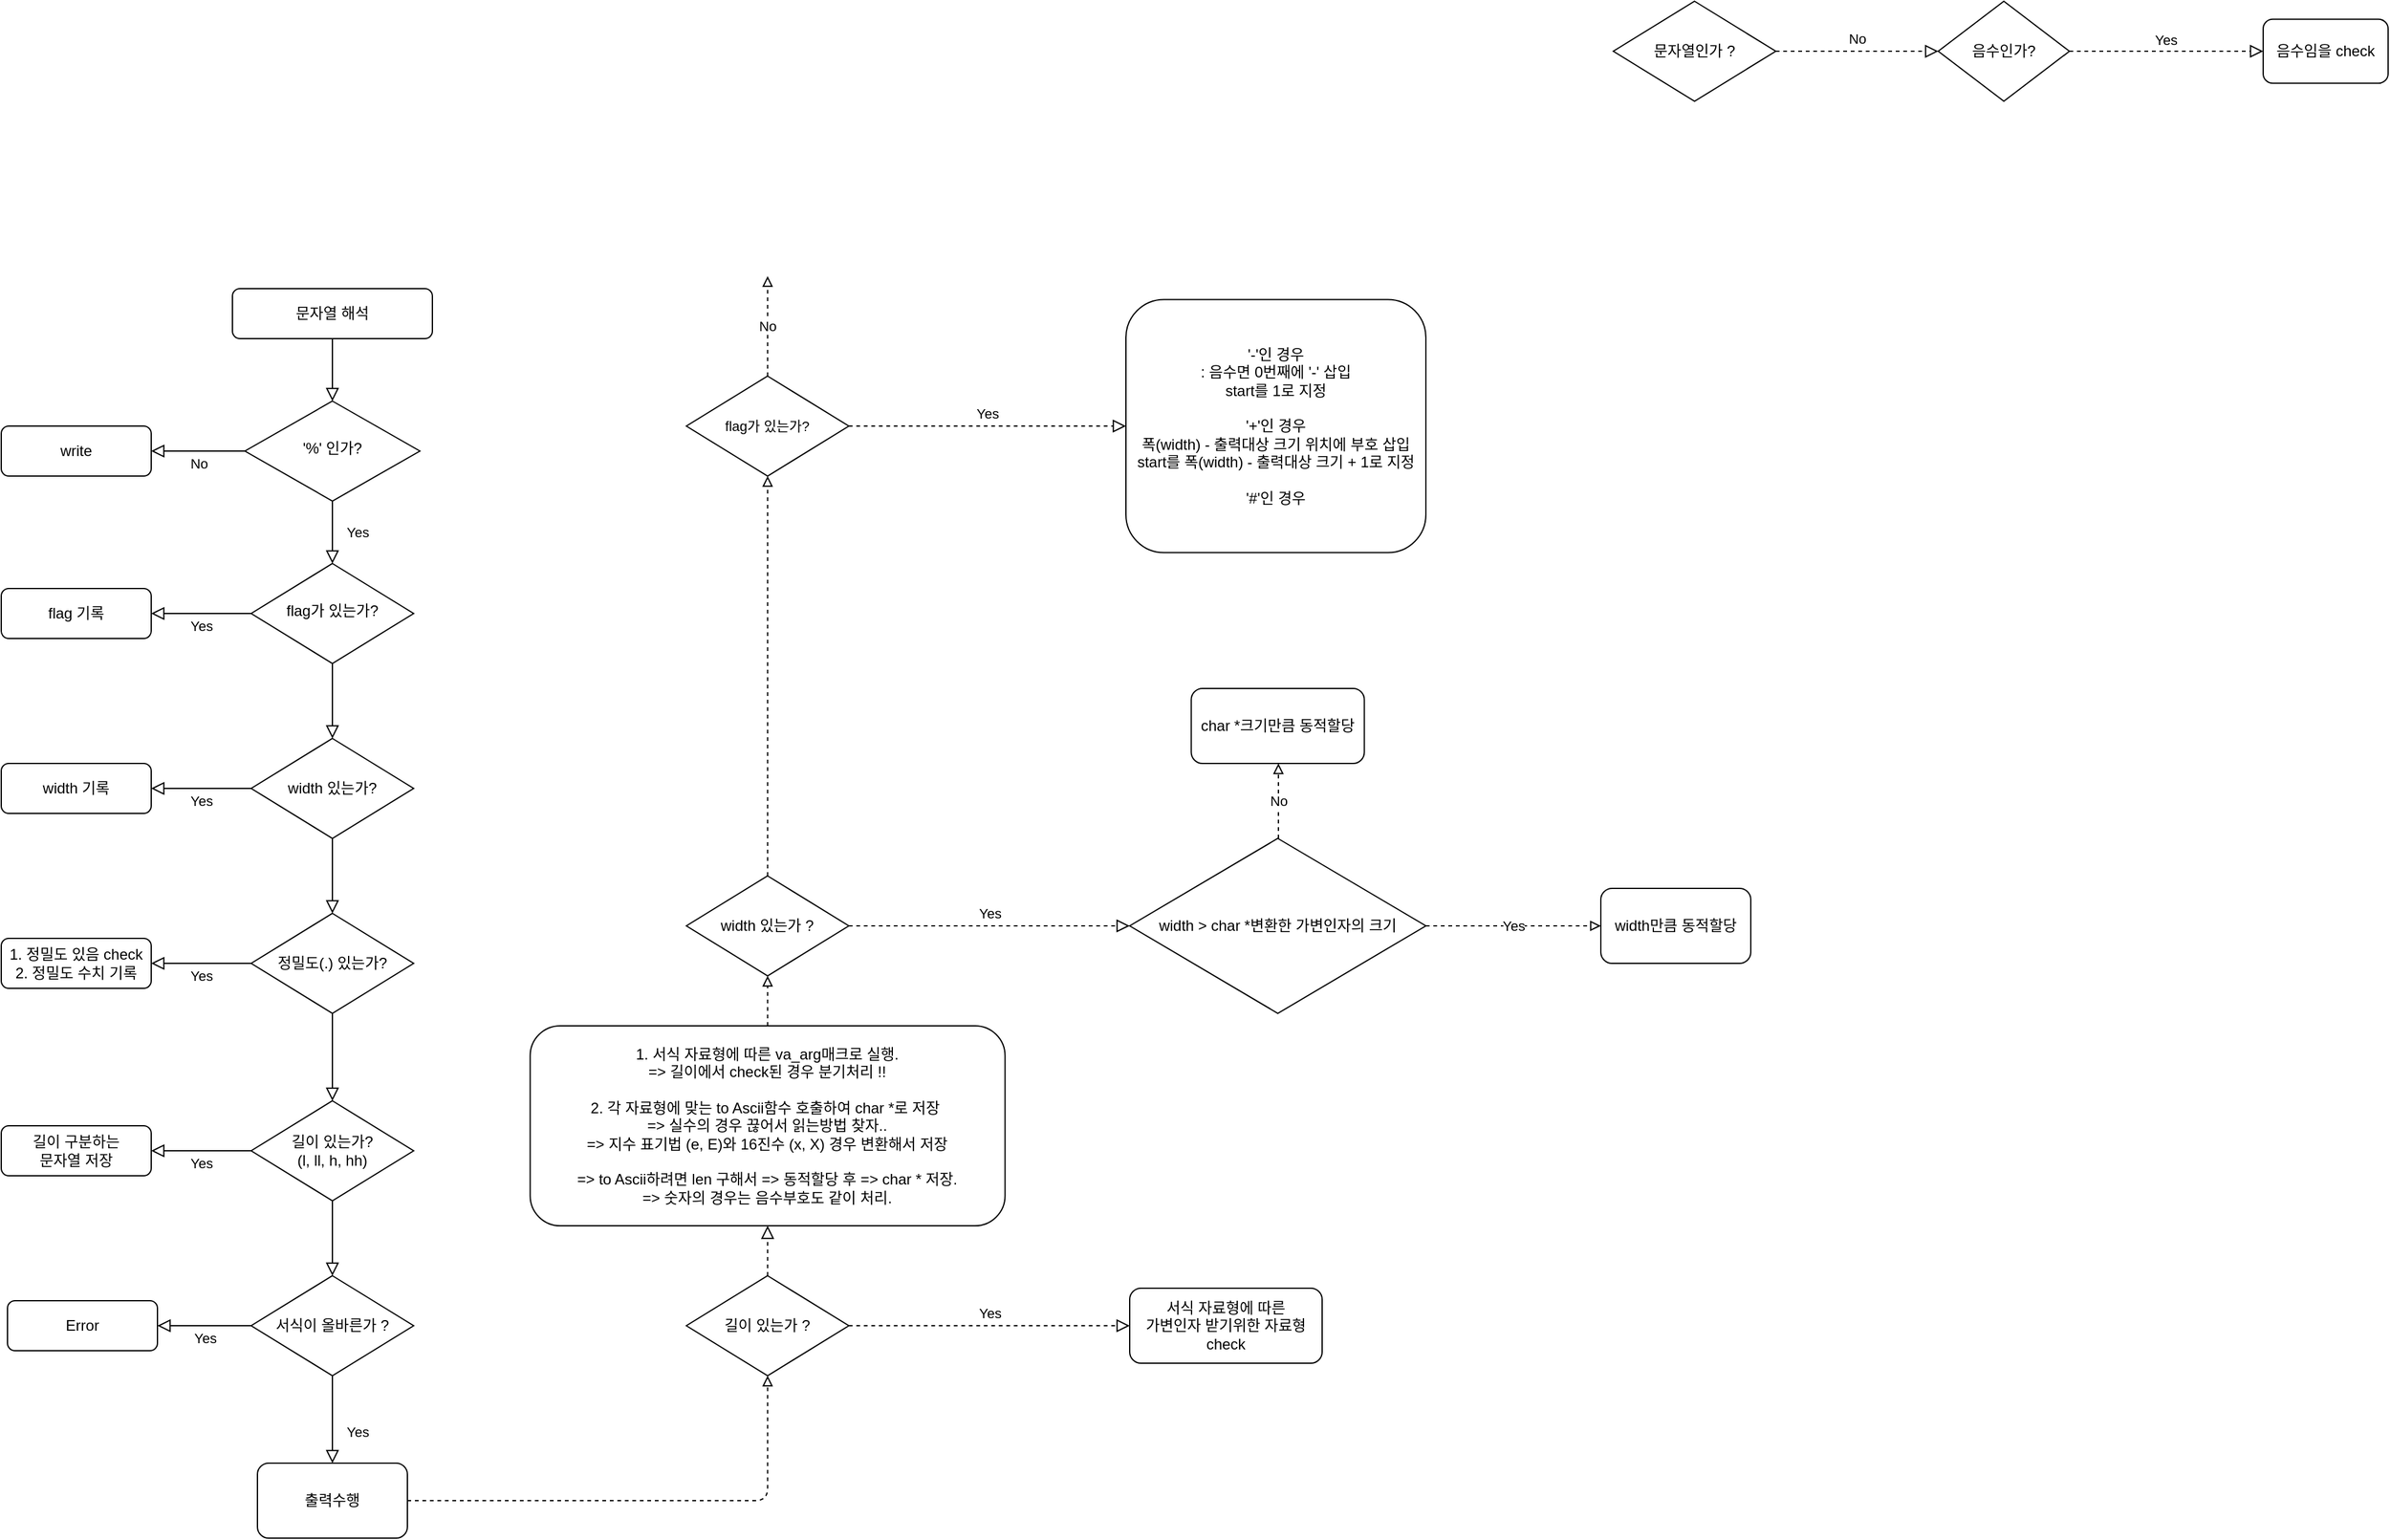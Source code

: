 <mxfile version="13.8.8" type="github">
  <diagram id="C5RBs43oDa-KdzZeNtuy" name="Page-1">
    <mxGraphModel dx="1545" dy="1963" grid="1" gridSize="10" guides="1" tooltips="1" connect="1" arrows="1" fold="1" page="1" pageScale="1" pageWidth="827" pageHeight="1169" math="0" shadow="0">
      <root>
        <mxCell id="WIyWlLk6GJQsqaUBKTNV-0" />
        <mxCell id="WIyWlLk6GJQsqaUBKTNV-1" parent="WIyWlLk6GJQsqaUBKTNV-0" />
        <mxCell id="WIyWlLk6GJQsqaUBKTNV-2" value="" style="rounded=0;html=1;jettySize=auto;orthogonalLoop=1;fontSize=11;endArrow=block;endFill=0;endSize=8;strokeWidth=1;shadow=0;labelBackgroundColor=none;edgeStyle=orthogonalEdgeStyle;" parent="WIyWlLk6GJQsqaUBKTNV-1" source="WIyWlLk6GJQsqaUBKTNV-3" target="WIyWlLk6GJQsqaUBKTNV-6" edge="1">
          <mxGeometry relative="1" as="geometry" />
        </mxCell>
        <mxCell id="WIyWlLk6GJQsqaUBKTNV-3" value="문자열 해석" style="rounded=1;whiteSpace=wrap;html=1;fontSize=12;glass=0;strokeWidth=1;shadow=0;" parent="WIyWlLk6GJQsqaUBKTNV-1" vertex="1">
          <mxGeometry x="315" y="190" width="160" height="40" as="geometry" />
        </mxCell>
        <mxCell id="WIyWlLk6GJQsqaUBKTNV-4" value="Yes" style="rounded=0;html=1;jettySize=auto;orthogonalLoop=1;fontSize=11;endArrow=block;endFill=0;endSize=8;strokeWidth=1;shadow=0;labelBackgroundColor=none;edgeStyle=orthogonalEdgeStyle;" parent="WIyWlLk6GJQsqaUBKTNV-1" source="WIyWlLk6GJQsqaUBKTNV-6" target="WIyWlLk6GJQsqaUBKTNV-10" edge="1">
          <mxGeometry y="20" relative="1" as="geometry">
            <mxPoint as="offset" />
          </mxGeometry>
        </mxCell>
        <mxCell id="WIyWlLk6GJQsqaUBKTNV-5" value="No" style="edgeStyle=orthogonalEdgeStyle;rounded=0;html=1;jettySize=auto;orthogonalLoop=1;fontSize=11;endArrow=block;endFill=0;endSize=8;strokeWidth=1;shadow=0;labelBackgroundColor=none;entryX=1;entryY=0.5;entryDx=0;entryDy=0;exitX=0;exitY=0.5;exitDx=0;exitDy=0;" parent="WIyWlLk6GJQsqaUBKTNV-1" source="WIyWlLk6GJQsqaUBKTNV-6" target="WIyWlLk6GJQsqaUBKTNV-7" edge="1">
          <mxGeometry y="10" relative="1" as="geometry">
            <mxPoint as="offset" />
            <mxPoint x="46" y="320" as="sourcePoint" />
          </mxGeometry>
        </mxCell>
        <mxCell id="WIyWlLk6GJQsqaUBKTNV-6" value="&#39;%&#39; 인가?" style="rhombus;whiteSpace=wrap;html=1;shadow=0;fontFamily=Helvetica;fontSize=12;align=center;strokeWidth=1;spacing=6;spacingTop=-4;" parent="WIyWlLk6GJQsqaUBKTNV-1" vertex="1">
          <mxGeometry x="325" y="280" width="140" height="80" as="geometry" />
        </mxCell>
        <mxCell id="WIyWlLk6GJQsqaUBKTNV-7" value="write" style="rounded=1;whiteSpace=wrap;html=1;fontSize=12;glass=0;strokeWidth=1;shadow=0;" parent="WIyWlLk6GJQsqaUBKTNV-1" vertex="1">
          <mxGeometry x="130" y="300" width="120" height="40" as="geometry" />
        </mxCell>
        <mxCell id="WIyWlLk6GJQsqaUBKTNV-8" value="" style="rounded=0;html=1;jettySize=auto;orthogonalLoop=1;fontSize=11;endArrow=block;endFill=0;endSize=8;strokeWidth=1;shadow=0;labelBackgroundColor=none;edgeStyle=orthogonalEdgeStyle;entryX=0.5;entryY=0;entryDx=0;entryDy=0;" parent="WIyWlLk6GJQsqaUBKTNV-1" source="WIyWlLk6GJQsqaUBKTNV-10" target="HWznGPXGOaG3OOnh7ew8-0" edge="1">
          <mxGeometry x="0.273" y="20" relative="1" as="geometry">
            <mxPoint as="offset" />
            <mxPoint x="415" y="540" as="targetPoint" />
            <Array as="points" />
          </mxGeometry>
        </mxCell>
        <mxCell id="WIyWlLk6GJQsqaUBKTNV-9" value="Yes" style="edgeStyle=orthogonalEdgeStyle;rounded=0;html=1;jettySize=auto;orthogonalLoop=1;fontSize=11;endArrow=block;endFill=0;endSize=8;strokeWidth=1;shadow=0;labelBackgroundColor=none;entryX=1;entryY=0.5;entryDx=0;entryDy=0;exitX=0;exitY=0.5;exitDx=0;exitDy=0;" parent="WIyWlLk6GJQsqaUBKTNV-1" source="WIyWlLk6GJQsqaUBKTNV-10" target="WIyWlLk6GJQsqaUBKTNV-12" edge="1">
          <mxGeometry y="10" relative="1" as="geometry">
            <mxPoint as="offset" />
            <mxPoint x="41" y="450" as="sourcePoint" />
          </mxGeometry>
        </mxCell>
        <mxCell id="WIyWlLk6GJQsqaUBKTNV-10" value="flag가 있는가?" style="rhombus;whiteSpace=wrap;html=1;shadow=0;fontFamily=Helvetica;fontSize=12;align=center;strokeWidth=1;spacing=6;spacingTop=-4;" parent="WIyWlLk6GJQsqaUBKTNV-1" vertex="1">
          <mxGeometry x="330" y="410" width="130" height="80" as="geometry" />
        </mxCell>
        <mxCell id="WIyWlLk6GJQsqaUBKTNV-12" value="flag 기록" style="rounded=1;whiteSpace=wrap;html=1;fontSize=12;glass=0;strokeWidth=1;shadow=0;" parent="WIyWlLk6GJQsqaUBKTNV-1" vertex="1">
          <mxGeometry x="130" y="430" width="120" height="40" as="geometry" />
        </mxCell>
        <mxCell id="HWznGPXGOaG3OOnh7ew8-0" value="width 있는가?" style="rhombus;whiteSpace=wrap;html=1;" vertex="1" parent="WIyWlLk6GJQsqaUBKTNV-1">
          <mxGeometry x="330" y="550" width="130" height="80" as="geometry" />
        </mxCell>
        <mxCell id="HWznGPXGOaG3OOnh7ew8-6" value="width 기록" style="rounded=1;whiteSpace=wrap;html=1;fontSize=12;glass=0;strokeWidth=1;shadow=0;" vertex="1" parent="WIyWlLk6GJQsqaUBKTNV-1">
          <mxGeometry x="130" y="570" width="120" height="40" as="geometry" />
        </mxCell>
        <mxCell id="HWznGPXGOaG3OOnh7ew8-9" value="정밀도(.) 있는가?" style="rhombus;whiteSpace=wrap;html=1;" vertex="1" parent="WIyWlLk6GJQsqaUBKTNV-1">
          <mxGeometry x="330" y="690" width="130" height="80" as="geometry" />
        </mxCell>
        <mxCell id="HWznGPXGOaG3OOnh7ew8-10" value="" style="rounded=0;html=1;jettySize=auto;orthogonalLoop=1;fontSize=11;endArrow=block;endFill=0;endSize=8;strokeWidth=1;shadow=0;labelBackgroundColor=none;edgeStyle=orthogonalEdgeStyle;entryX=0.5;entryY=0;entryDx=0;entryDy=0;exitX=0.5;exitY=1;exitDx=0;exitDy=0;" edge="1" parent="WIyWlLk6GJQsqaUBKTNV-1" source="HWznGPXGOaG3OOnh7ew8-0" target="HWznGPXGOaG3OOnh7ew8-9">
          <mxGeometry x="0.273" y="20" relative="1" as="geometry">
            <mxPoint as="offset" />
            <mxPoint x="405" y="520" as="sourcePoint" />
            <mxPoint x="405" y="610" as="targetPoint" />
            <Array as="points" />
          </mxGeometry>
        </mxCell>
        <mxCell id="HWznGPXGOaG3OOnh7ew8-12" value="1. 정밀도 있음 check&lt;br&gt;2. 정밀도 수치 기록" style="rounded=1;whiteSpace=wrap;html=1;fontSize=12;glass=0;strokeWidth=1;shadow=0;" vertex="1" parent="WIyWlLk6GJQsqaUBKTNV-1">
          <mxGeometry x="130" y="710" width="120" height="40" as="geometry" />
        </mxCell>
        <mxCell id="HWznGPXGOaG3OOnh7ew8-13" value="길이 있는가?&lt;br&gt;(l, ll, h, hh)" style="rhombus;whiteSpace=wrap;html=1;" vertex="1" parent="WIyWlLk6GJQsqaUBKTNV-1">
          <mxGeometry x="330" y="840" width="130" height="80" as="geometry" />
        </mxCell>
        <mxCell id="HWznGPXGOaG3OOnh7ew8-15" value="길이 구분하는 &lt;br&gt;문자열 저장" style="rounded=1;whiteSpace=wrap;html=1;fontSize=12;glass=0;strokeWidth=1;shadow=0;" vertex="1" parent="WIyWlLk6GJQsqaUBKTNV-1">
          <mxGeometry x="130" y="860" width="120" height="40" as="geometry" />
        </mxCell>
        <mxCell id="HWznGPXGOaG3OOnh7ew8-16" value="" style="rounded=0;html=1;jettySize=auto;orthogonalLoop=1;fontSize=11;endArrow=block;endFill=0;endSize=8;strokeWidth=1;shadow=0;labelBackgroundColor=none;edgeStyle=orthogonalEdgeStyle;exitX=0.5;exitY=1;exitDx=0;exitDy=0;" edge="1" parent="WIyWlLk6GJQsqaUBKTNV-1" source="HWznGPXGOaG3OOnh7ew8-9">
          <mxGeometry x="0.273" y="20" relative="1" as="geometry">
            <mxPoint as="offset" />
            <mxPoint x="394.5" y="775" as="sourcePoint" />
            <mxPoint x="395" y="840" as="targetPoint" />
            <Array as="points" />
          </mxGeometry>
        </mxCell>
        <mxCell id="HWznGPXGOaG3OOnh7ew8-17" value="서식이 올바른가 ?" style="rhombus;whiteSpace=wrap;html=1;" vertex="1" parent="WIyWlLk6GJQsqaUBKTNV-1">
          <mxGeometry x="330" y="980" width="130" height="80" as="geometry" />
        </mxCell>
        <mxCell id="HWznGPXGOaG3OOnh7ew8-19" value="Error" style="rounded=1;whiteSpace=wrap;html=1;fontSize=12;glass=0;strokeWidth=1;shadow=0;" vertex="1" parent="WIyWlLk6GJQsqaUBKTNV-1">
          <mxGeometry x="135" y="1000" width="120" height="40" as="geometry" />
        </mxCell>
        <mxCell id="HWznGPXGOaG3OOnh7ew8-20" value="" style="rounded=0;html=1;jettySize=auto;orthogonalLoop=1;fontSize=11;endArrow=block;endFill=0;endSize=8;strokeWidth=1;shadow=0;labelBackgroundColor=none;edgeStyle=orthogonalEdgeStyle;exitX=0.5;exitY=1;exitDx=0;exitDy=0;entryX=0.5;entryY=0;entryDx=0;entryDy=0;" edge="1" parent="WIyWlLk6GJQsqaUBKTNV-1" source="HWznGPXGOaG3OOnh7ew8-13" target="HWznGPXGOaG3OOnh7ew8-17">
          <mxGeometry x="0.273" y="20" relative="1" as="geometry">
            <mxPoint as="offset" />
            <mxPoint x="394.5" y="1030" as="sourcePoint" />
            <mxPoint x="395" y="990" as="targetPoint" />
            <Array as="points" />
          </mxGeometry>
        </mxCell>
        <mxCell id="HWznGPXGOaG3OOnh7ew8-26" value="Yes" style="rounded=0;html=1;jettySize=auto;orthogonalLoop=1;fontSize=11;endArrow=block;endFill=0;endSize=8;strokeWidth=1;shadow=0;labelBackgroundColor=none;edgeStyle=orthogonalEdgeStyle;exitX=0.5;exitY=1;exitDx=0;exitDy=0;entryX=0.5;entryY=0;entryDx=0;entryDy=0;" edge="1" parent="WIyWlLk6GJQsqaUBKTNV-1" source="HWznGPXGOaG3OOnh7ew8-17">
          <mxGeometry x="0.273" y="20" relative="1" as="geometry">
            <mxPoint as="offset" />
            <mxPoint x="404.5" y="1040" as="sourcePoint" />
            <mxPoint x="395" y="1130" as="targetPoint" />
            <Array as="points" />
          </mxGeometry>
        </mxCell>
        <mxCell id="HWznGPXGOaG3OOnh7ew8-31" value="출력수행" style="rounded=1;whiteSpace=wrap;html=1;" vertex="1" parent="WIyWlLk6GJQsqaUBKTNV-1">
          <mxGeometry x="335" y="1130" width="120" height="60" as="geometry" />
        </mxCell>
        <mxCell id="HWznGPXGOaG3OOnh7ew8-33" value="Yes" style="edgeStyle=orthogonalEdgeStyle;rounded=0;html=1;jettySize=auto;orthogonalLoop=1;fontSize=11;endArrow=block;endFill=0;endSize=8;strokeWidth=1;shadow=0;labelBackgroundColor=none;entryX=1;entryY=0.5;entryDx=0;entryDy=0;exitX=0;exitY=0.5;exitDx=0;exitDy=0;" edge="1" parent="WIyWlLk6GJQsqaUBKTNV-1" source="HWznGPXGOaG3OOnh7ew8-0" target="HWznGPXGOaG3OOnh7ew8-6">
          <mxGeometry y="10" relative="1" as="geometry">
            <mxPoint as="offset" />
            <mxPoint x="340" y="495" as="sourcePoint" />
            <mxPoint x="260" y="495" as="targetPoint" />
          </mxGeometry>
        </mxCell>
        <mxCell id="HWznGPXGOaG3OOnh7ew8-34" value="Yes" style="edgeStyle=orthogonalEdgeStyle;rounded=0;html=1;jettySize=auto;orthogonalLoop=1;fontSize=11;endArrow=block;endFill=0;endSize=8;strokeWidth=1;shadow=0;labelBackgroundColor=none;entryX=1;entryY=0.5;entryDx=0;entryDy=0;exitX=0;exitY=0.5;exitDx=0;exitDy=0;" edge="1" parent="WIyWlLk6GJQsqaUBKTNV-1" source="HWznGPXGOaG3OOnh7ew8-9" target="HWznGPXGOaG3OOnh7ew8-12">
          <mxGeometry y="10" relative="1" as="geometry">
            <mxPoint as="offset" />
            <mxPoint x="340" y="600" as="sourcePoint" />
            <mxPoint x="260" y="600" as="targetPoint" />
          </mxGeometry>
        </mxCell>
        <mxCell id="HWznGPXGOaG3OOnh7ew8-35" value="Yes" style="edgeStyle=orthogonalEdgeStyle;rounded=0;html=1;jettySize=auto;orthogonalLoop=1;fontSize=11;endArrow=block;endFill=0;endSize=8;strokeWidth=1;shadow=0;labelBackgroundColor=none;entryX=1;entryY=0.5;entryDx=0;entryDy=0;exitX=0;exitY=0.5;exitDx=0;exitDy=0;" edge="1" parent="WIyWlLk6GJQsqaUBKTNV-1" source="HWznGPXGOaG3OOnh7ew8-13" target="HWznGPXGOaG3OOnh7ew8-15">
          <mxGeometry y="10" relative="1" as="geometry">
            <mxPoint as="offset" />
            <mxPoint x="340" y="740" as="sourcePoint" />
            <mxPoint x="260" y="740" as="targetPoint" />
          </mxGeometry>
        </mxCell>
        <mxCell id="HWznGPXGOaG3OOnh7ew8-36" value="Yes" style="edgeStyle=orthogonalEdgeStyle;rounded=0;html=1;jettySize=auto;orthogonalLoop=1;fontSize=11;endArrow=block;endFill=0;endSize=8;strokeWidth=1;shadow=0;labelBackgroundColor=none;entryX=1;entryY=0.5;entryDx=0;entryDy=0;exitX=0;exitY=0.5;exitDx=0;exitDy=0;" edge="1" parent="WIyWlLk6GJQsqaUBKTNV-1" source="HWznGPXGOaG3OOnh7ew8-17" target="HWznGPXGOaG3OOnh7ew8-19">
          <mxGeometry y="10" relative="1" as="geometry">
            <mxPoint as="offset" />
            <mxPoint x="340" y="890" as="sourcePoint" />
            <mxPoint x="260" y="890" as="targetPoint" />
          </mxGeometry>
        </mxCell>
        <mxCell id="HWznGPXGOaG3OOnh7ew8-40" value="1. 서식 자료형에 따른 va_arg매크로 실행.&lt;br&gt;=&amp;gt; 길이에서 check된 경우 분기처리 !!&lt;br&gt;&lt;br&gt;2. 각 자료형에 맞는 to Ascii함수 호출하여 char *로 저장&amp;nbsp;&lt;br&gt;=&amp;gt; 실수의 경우 끊어서 읽는방법 찾자..&lt;br&gt;=&amp;gt; 지수 표기법 (e, E)와 16진수 (x, X) 경우 변환해서 저장&lt;br&gt;&lt;br&gt;=&amp;gt; to Ascii하려면 len 구해서 =&amp;gt; 동적할당 후 =&amp;gt; char * 저장.&lt;br&gt;=&amp;gt; 숫자의 경우는 음수부호도 같이 처리." style="rounded=1;whiteSpace=wrap;html=1;" vertex="1" parent="WIyWlLk6GJQsqaUBKTNV-1">
          <mxGeometry x="553.25" y="780" width="380" height="160" as="geometry" />
        </mxCell>
        <mxCell id="HWznGPXGOaG3OOnh7ew8-42" value="" style="endArrow=block;html=1;dashed=1;endFill=0;entryX=0.5;entryY=1;entryDx=0;entryDy=0;exitX=1;exitY=0.5;exitDx=0;exitDy=0;" edge="1" parent="WIyWlLk6GJQsqaUBKTNV-1" source="HWznGPXGOaG3OOnh7ew8-31" target="HWznGPXGOaG3OOnh7ew8-47">
          <mxGeometry width="50" height="50" relative="1" as="geometry">
            <mxPoint x="552.25" y="1160" as="sourcePoint" />
            <mxPoint x="748.25" y="1080" as="targetPoint" />
            <Array as="points">
              <mxPoint x="743.25" y="1160" />
            </Array>
          </mxGeometry>
        </mxCell>
        <mxCell id="HWznGPXGOaG3OOnh7ew8-47" value="길이 있는가 ?" style="rhombus;whiteSpace=wrap;html=1;" vertex="1" parent="WIyWlLk6GJQsqaUBKTNV-1">
          <mxGeometry x="678.25" y="980" width="130" height="80" as="geometry" />
        </mxCell>
        <mxCell id="HWznGPXGOaG3OOnh7ew8-48" value="Yes" style="edgeStyle=orthogonalEdgeStyle;rounded=0;html=1;jettySize=auto;orthogonalLoop=1;fontSize=11;endArrow=block;endFill=0;endSize=8;strokeWidth=1;shadow=0;labelBackgroundColor=none;exitX=1;exitY=0.5;exitDx=0;exitDy=0;dashed=1;entryX=0;entryY=0.5;entryDx=0;entryDy=0;" edge="1" parent="WIyWlLk6GJQsqaUBKTNV-1" source="HWznGPXGOaG3OOnh7ew8-47" target="HWznGPXGOaG3OOnh7ew8-49">
          <mxGeometry y="10" relative="1" as="geometry">
            <mxPoint as="offset" />
            <mxPoint x="432.25" y="1030" as="sourcePoint" />
            <mxPoint x="873.25" y="1020" as="targetPoint" />
          </mxGeometry>
        </mxCell>
        <mxCell id="HWznGPXGOaG3OOnh7ew8-49" value="서식 자료형에 따른&lt;br&gt;가변인자 받기위한 자료형 check" style="rounded=1;whiteSpace=wrap;html=1;" vertex="1" parent="WIyWlLk6GJQsqaUBKTNV-1">
          <mxGeometry x="1033" y="990" width="154" height="60" as="geometry" />
        </mxCell>
        <mxCell id="HWznGPXGOaG3OOnh7ew8-50" value="&lt;font style=&quot;font-size: 12px&quot;&gt;width 있는가 ?&lt;/font&gt;" style="rhombus;whiteSpace=wrap;html=1;" vertex="1" parent="WIyWlLk6GJQsqaUBKTNV-1">
          <mxGeometry x="678.25" y="660" width="130" height="80" as="geometry" />
        </mxCell>
        <mxCell id="HWznGPXGOaG3OOnh7ew8-54" value="&lt;span style=&quot;font-size: 11px&quot;&gt;flag가 있는가?&lt;/span&gt;" style="rhombus;whiteSpace=wrap;html=1;" vertex="1" parent="WIyWlLk6GJQsqaUBKTNV-1">
          <mxGeometry x="678.25" y="260.0" width="130" height="80" as="geometry" />
        </mxCell>
        <mxCell id="HWznGPXGOaG3OOnh7ew8-56" value="No" style="endArrow=block;html=1;dashed=1;exitX=0.5;exitY=0;exitDx=0;exitDy=0;endFill=0;" edge="1" parent="WIyWlLk6GJQsqaUBKTNV-1" source="HWznGPXGOaG3OOnh7ew8-54">
          <mxGeometry width="50" height="50" relative="1" as="geometry">
            <mxPoint x="742.75" y="270.0" as="sourcePoint" />
            <mxPoint x="743.25" y="180.0" as="targetPoint" />
            <Array as="points" />
          </mxGeometry>
        </mxCell>
        <mxCell id="HWznGPXGOaG3OOnh7ew8-57" value="" style="endArrow=block;html=1;dashed=1;exitX=0.5;exitY=0;exitDx=0;exitDy=0;endFill=0;entryX=0.5;entryY=1;entryDx=0;entryDy=0;" edge="1" parent="WIyWlLk6GJQsqaUBKTNV-1" source="HWznGPXGOaG3OOnh7ew8-50" target="HWznGPXGOaG3OOnh7ew8-54">
          <mxGeometry width="50" height="50" relative="1" as="geometry">
            <mxPoint x="753.25" y="820" as="sourcePoint" />
            <mxPoint x="743" y="470" as="targetPoint" />
            <Array as="points" />
          </mxGeometry>
        </mxCell>
        <mxCell id="HWznGPXGOaG3OOnh7ew8-84" value="&#39;-&#39;인 경우&lt;br&gt;: 음수면 0번째에 &#39;-&#39; 삽입&lt;br&gt;start를 1로 지정&lt;br&gt;&lt;br&gt;&#39;+&#39;인 경우&lt;br&gt;폭(width) - 출력대상 크기 위치에 부호 삽입&lt;br&gt;start를 폭(width) - 출력대상 크기 + 1로 지정&lt;br&gt;&lt;br&gt;&#39;#&#39;인 경우&lt;br&gt;" style="rounded=1;whiteSpace=wrap;html=1;" vertex="1" parent="WIyWlLk6GJQsqaUBKTNV-1">
          <mxGeometry x="1030" y="198.75" width="240" height="202.5" as="geometry" />
        </mxCell>
        <mxCell id="HWznGPXGOaG3OOnh7ew8-85" value="음수인가?" style="rhombus;whiteSpace=wrap;html=1;" vertex="1" parent="WIyWlLk6GJQsqaUBKTNV-1">
          <mxGeometry x="1680" y="-39.99" width="105" height="80" as="geometry" />
        </mxCell>
        <mxCell id="HWznGPXGOaG3OOnh7ew8-86" value="Yes" style="edgeStyle=orthogonalEdgeStyle;rounded=0;html=1;jettySize=auto;orthogonalLoop=1;fontSize=11;endArrow=block;endFill=0;endSize=8;strokeWidth=1;shadow=0;labelBackgroundColor=none;exitX=1;exitY=0.5;exitDx=0;exitDy=0;dashed=1;" edge="1" source="HWznGPXGOaG3OOnh7ew8-85" parent="WIyWlLk6GJQsqaUBKTNV-1">
          <mxGeometry y="10" relative="1" as="geometry">
            <mxPoint as="offset" />
            <mxPoint x="1890" as="sourcePoint" />
            <mxPoint x="1940" as="targetPoint" />
          </mxGeometry>
        </mxCell>
        <mxCell id="HWznGPXGOaG3OOnh7ew8-87" value="문자열인가 ?" style="rhombus;whiteSpace=wrap;html=1;" vertex="1" parent="WIyWlLk6GJQsqaUBKTNV-1">
          <mxGeometry x="1420" y="-40" width="130" height="80" as="geometry" />
        </mxCell>
        <mxCell id="HWznGPXGOaG3OOnh7ew8-88" value="No" style="edgeStyle=orthogonalEdgeStyle;rounded=0;html=1;jettySize=auto;orthogonalLoop=1;fontSize=11;endArrow=block;endFill=0;endSize=8;strokeWidth=1;shadow=0;labelBackgroundColor=none;exitX=1;exitY=0.5;exitDx=0;exitDy=0;dashed=1;entryX=0;entryY=0.5;entryDx=0;entryDy=0;" edge="1" source="HWznGPXGOaG3OOnh7ew8-87" target="HWznGPXGOaG3OOnh7ew8-85" parent="WIyWlLk6GJQsqaUBKTNV-1">
          <mxGeometry y="10" relative="1" as="geometry">
            <mxPoint as="offset" />
            <mxPoint x="1735" y="10" as="sourcePoint" />
            <mxPoint x="1595" as="targetPoint" />
          </mxGeometry>
        </mxCell>
        <mxCell id="HWznGPXGOaG3OOnh7ew8-90" value="음수임을 check" style="rounded=1;whiteSpace=wrap;html=1;" vertex="1" parent="WIyWlLk6GJQsqaUBKTNV-1">
          <mxGeometry x="1940" y="-25.62" width="100" height="51.25" as="geometry" />
        </mxCell>
        <mxCell id="HWznGPXGOaG3OOnh7ew8-95" value="" style="edgeStyle=orthogonalEdgeStyle;rounded=0;html=1;jettySize=auto;orthogonalLoop=1;fontSize=11;endArrow=block;endFill=0;endSize=8;strokeWidth=1;shadow=0;labelBackgroundColor=none;exitX=0.5;exitY=0;exitDx=0;exitDy=0;dashed=1;entryX=0.5;entryY=1;entryDx=0;entryDy=0;" edge="1" parent="WIyWlLk6GJQsqaUBKTNV-1" source="HWznGPXGOaG3OOnh7ew8-47" target="HWznGPXGOaG3OOnh7ew8-40">
          <mxGeometry y="10" relative="1" as="geometry">
            <mxPoint as="offset" />
            <mxPoint x="818.25" y="1030" as="sourcePoint" />
            <mxPoint x="883.25" y="1030" as="targetPoint" />
          </mxGeometry>
        </mxCell>
        <mxCell id="HWznGPXGOaG3OOnh7ew8-97" value="Yes" style="edgeStyle=orthogonalEdgeStyle;rounded=0;html=1;jettySize=auto;orthogonalLoop=1;fontSize=11;endArrow=block;endFill=0;endSize=8;strokeWidth=1;shadow=0;labelBackgroundColor=none;exitX=1;exitY=0.5;exitDx=0;exitDy=0;dashed=1;entryX=0;entryY=0.5;entryDx=0;entryDy=0;" edge="1" parent="WIyWlLk6GJQsqaUBKTNV-1" source="HWznGPXGOaG3OOnh7ew8-54" target="HWznGPXGOaG3OOnh7ew8-84">
          <mxGeometry y="10" relative="1" as="geometry">
            <mxPoint as="offset" />
            <mxPoint x="818.25" y="478.13" as="sourcePoint" />
            <mxPoint x="878.25" y="300.13" as="targetPoint" />
          </mxGeometry>
        </mxCell>
        <mxCell id="HWznGPXGOaG3OOnh7ew8-108" value="" style="endArrow=block;html=1;dashed=1;exitX=0.5;exitY=0;exitDx=0;exitDy=0;endFill=0;entryX=0.5;entryY=1;entryDx=0;entryDy=0;" edge="1" parent="WIyWlLk6GJQsqaUBKTNV-1" source="HWznGPXGOaG3OOnh7ew8-40" target="HWznGPXGOaG3OOnh7ew8-50">
          <mxGeometry width="50" height="50" relative="1" as="geometry">
            <mxPoint x="753.25" y="670" as="sourcePoint" />
            <mxPoint x="753.25" y="620" as="targetPoint" />
            <Array as="points" />
          </mxGeometry>
        </mxCell>
        <mxCell id="HWznGPXGOaG3OOnh7ew8-109" value="Yes" style="edgeStyle=orthogonalEdgeStyle;rounded=0;html=1;jettySize=auto;orthogonalLoop=1;fontSize=11;endArrow=block;endFill=0;endSize=8;strokeWidth=1;shadow=0;labelBackgroundColor=none;dashed=1;entryX=0;entryY=0.5;entryDx=0;entryDy=0;exitX=1;exitY=0.5;exitDx=0;exitDy=0;" edge="1" parent="WIyWlLk6GJQsqaUBKTNV-1" target="HWznGPXGOaG3OOnh7ew8-111" source="HWznGPXGOaG3OOnh7ew8-50">
          <mxGeometry y="10" relative="1" as="geometry">
            <mxPoint as="offset" />
            <mxPoint x="810" y="700" as="sourcePoint" />
            <mxPoint x="1033" y="700" as="targetPoint" />
          </mxGeometry>
        </mxCell>
        <mxCell id="HWznGPXGOaG3OOnh7ew8-111" value="width &amp;gt; char *변환한 가변인자의 크기" style="rhombus;whiteSpace=wrap;html=1;" vertex="1" parent="WIyWlLk6GJQsqaUBKTNV-1">
          <mxGeometry x="1033" y="630" width="237" height="140" as="geometry" />
        </mxCell>
        <mxCell id="HWznGPXGOaG3OOnh7ew8-112" value="Yes" style="endArrow=block;html=1;dashed=1;exitX=1;exitY=0.5;exitDx=0;exitDy=0;endFill=0;" edge="1" parent="WIyWlLk6GJQsqaUBKTNV-1" source="HWznGPXGOaG3OOnh7ew8-111">
          <mxGeometry width="50" height="50" relative="1" as="geometry">
            <mxPoint x="1420" y="770" as="sourcePoint" />
            <mxPoint x="1410" y="700" as="targetPoint" />
            <Array as="points" />
          </mxGeometry>
        </mxCell>
        <mxCell id="HWznGPXGOaG3OOnh7ew8-113" value="width만큼 동적할당" style="rounded=1;whiteSpace=wrap;html=1;" vertex="1" parent="WIyWlLk6GJQsqaUBKTNV-1">
          <mxGeometry x="1410" y="670" width="120" height="60" as="geometry" />
        </mxCell>
        <mxCell id="HWznGPXGOaG3OOnh7ew8-114" value="No" style="endArrow=block;html=1;dashed=1;endFill=0;" edge="1" parent="WIyWlLk6GJQsqaUBKTNV-1">
          <mxGeometry width="50" height="50" relative="1" as="geometry">
            <mxPoint x="1152" y="630" as="sourcePoint" />
            <mxPoint x="1152" y="570" as="targetPoint" />
            <Array as="points" />
          </mxGeometry>
        </mxCell>
        <mxCell id="HWznGPXGOaG3OOnh7ew8-115" value="char *크기만큼 동적할당" style="rounded=1;whiteSpace=wrap;html=1;" vertex="1" parent="WIyWlLk6GJQsqaUBKTNV-1">
          <mxGeometry x="1082.25" y="510" width="138.5" height="60" as="geometry" />
        </mxCell>
      </root>
    </mxGraphModel>
  </diagram>
</mxfile>
